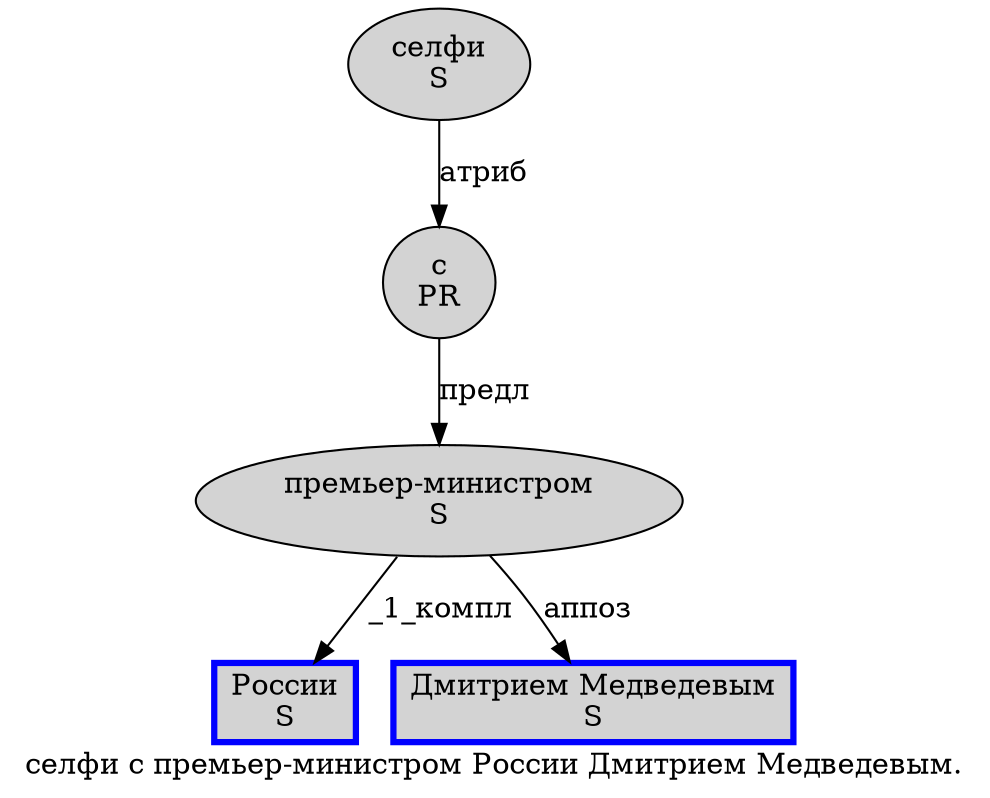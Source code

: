 digraph SENTENCE_345 {
	graph [label="селфи с премьер-министром России Дмитрием Медведевым."]
	node [style=filled]
		0 [label="селфи
S" color="" fillcolor=lightgray penwidth=1 shape=ellipse]
		1 [label="с
PR" color="" fillcolor=lightgray penwidth=1 shape=ellipse]
		2 [label="премьер-министром
S" color="" fillcolor=lightgray penwidth=1 shape=ellipse]
		3 [label="России
S" color=blue fillcolor=lightgray penwidth=3 shape=box]
		4 [label="Дмитрием Медведевым
S" color=blue fillcolor=lightgray penwidth=3 shape=box]
			0 -> 1 [label="атриб"]
			1 -> 2 [label="предл"]
			2 -> 3 [label="_1_компл"]
			2 -> 4 [label="аппоз"]
}